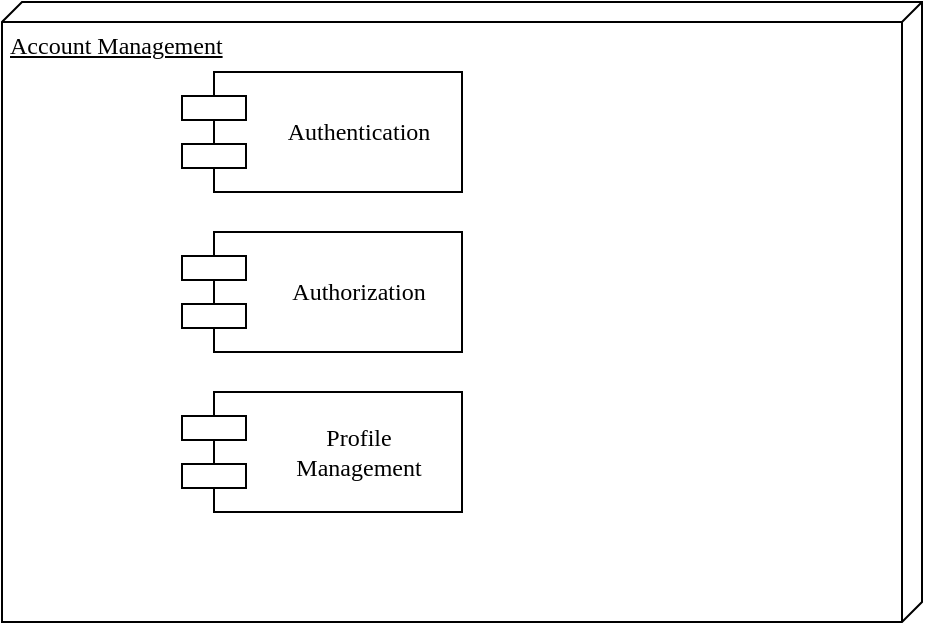 <mxfile version="24.9.3">
  <diagram name="Page-1" id="NY-EcOJb8x8NVlJLzIzg">
    <mxGraphModel dx="1221" dy="-461" grid="1" gridSize="10" guides="1" tooltips="1" connect="1" arrows="1" fold="1" page="1" pageScale="1" pageWidth="850" pageHeight="1100" math="0" shadow="0">
      <root>
        <mxCell id="0" />
        <mxCell id="1" parent="0" />
        <mxCell id="WijxvLAqQgT3MFVrEWjk-1" value="Account Management" style="verticalAlign=top;align=left;spacingTop=8;spacingLeft=2;spacingRight=12;shape=cube;size=10;direction=south;fontStyle=4;html=1;rounded=0;shadow=0;comic=0;labelBackgroundColor=none;strokeWidth=1;fontFamily=Verdana;fontSize=12" vertex="1" parent="1">
          <mxGeometry x="130" y="1180" width="460" height="310" as="geometry" />
        </mxCell>
        <mxCell id="WijxvLAqQgT3MFVrEWjk-2" value="Authentication" style="shape=component;align=center;spacingLeft=36;rounded=0;shadow=0;comic=0;labelBackgroundColor=none;strokeWidth=1;fontFamily=Verdana;fontSize=12;html=1;" vertex="1" parent="1">
          <mxGeometry x="220" y="1215" width="140" height="60" as="geometry" />
        </mxCell>
        <mxCell id="WijxvLAqQgT3MFVrEWjk-3" value="Authorization" style="shape=component;align=center;spacingLeft=36;rounded=0;shadow=0;comic=0;labelBackgroundColor=none;strokeWidth=1;fontFamily=Verdana;fontSize=12;html=1;" vertex="1" parent="1">
          <mxGeometry x="220" y="1295" width="140" height="60" as="geometry" />
        </mxCell>
        <mxCell id="WijxvLAqQgT3MFVrEWjk-4" value="&lt;div&gt;Profile&lt;/div&gt;&lt;div&gt;Management&lt;/div&gt;" style="shape=component;align=center;spacingLeft=36;rounded=0;shadow=0;comic=0;labelBackgroundColor=none;strokeWidth=1;fontFamily=Verdana;fontSize=12;html=1;" vertex="1" parent="1">
          <mxGeometry x="220" y="1375" width="140" height="60" as="geometry" />
        </mxCell>
      </root>
    </mxGraphModel>
  </diagram>
</mxfile>
